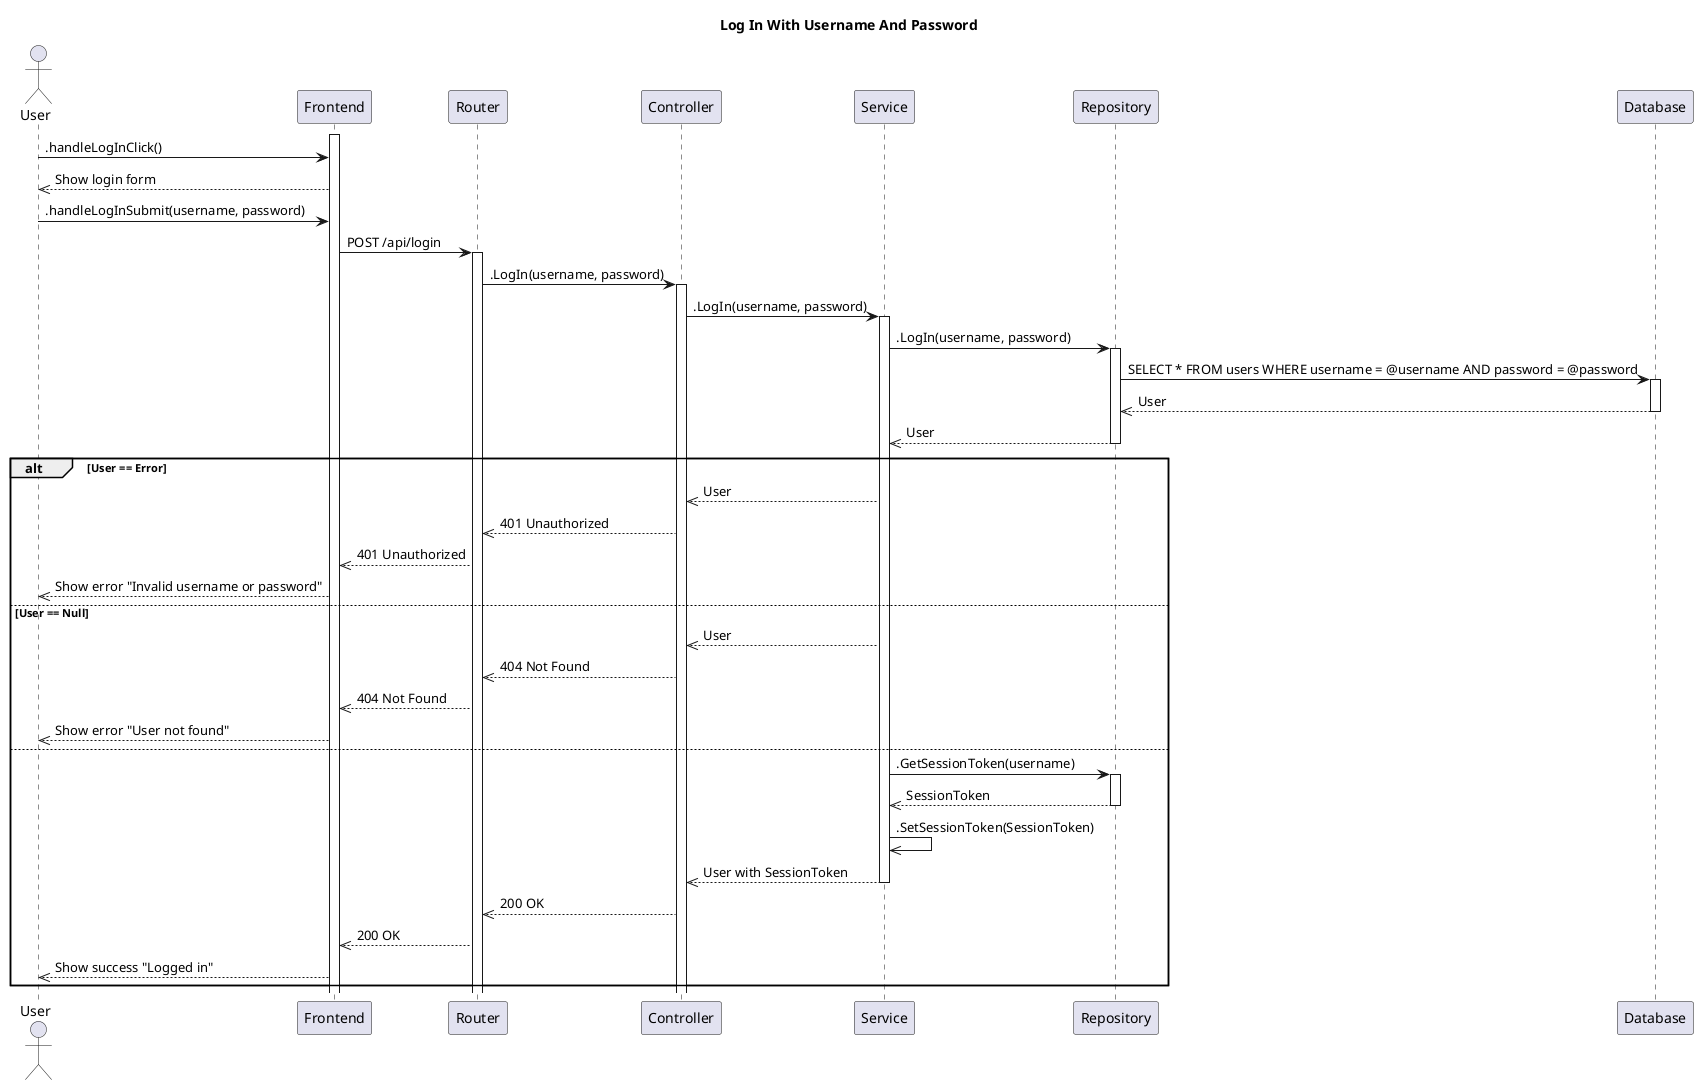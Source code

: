 @startuml
title Log In With Username And Password
actor User
participant Frontend
participant Router
participant Controller
participant Service
participant Repository
participant Database

activate Frontend
User -> Frontend: .handleLogInClick()
Frontend -->> User: Show login form

User -> Frontend: .handleLogInSubmit(username, password)
Frontend -> Router: POST /api/login
activate Router
Router -> Controller: .LogIn(username, password)
activate Controller
Controller -> Service: .LogIn(username, password)
activate Service
Service -> Repository: .LogIn(username, password)
activate Repository
Repository -> Database: SELECT * FROM users WHERE username = @username AND password = @password
activate Database
Database -->> Repository: User
deactivate Database
Repository -->> Service: User
deactivate Repository

alt User == Error
  Service -->> Controller: User
  Controller -->> Router: 401 Unauthorized
  Router -->> Frontend: 401 Unauthorized
  Frontend -->> User: Show error "Invalid username or password"
else User == Null
  Service -->> Controller: User
  Controller -->> Router: 404 Not Found
  Router -->> Frontend: 404 Not Found
  Frontend -->> User: Show error "User not found"
else
  Service -> Repository: .GetSessionToken(username)
  activate Repository
  Repository -->> Service: SessionToken
  deactivate Repository
  Service ->> Service: .SetSessionToken(SessionToken)
  Service -->> Controller: User with SessionToken
  deactivate Service
  Controller -->> Router: 200 OK
  Router -->> Frontend: 200 OK
  Frontend -->> User: Show success "Logged in"
end
deactivate Service
@enduml